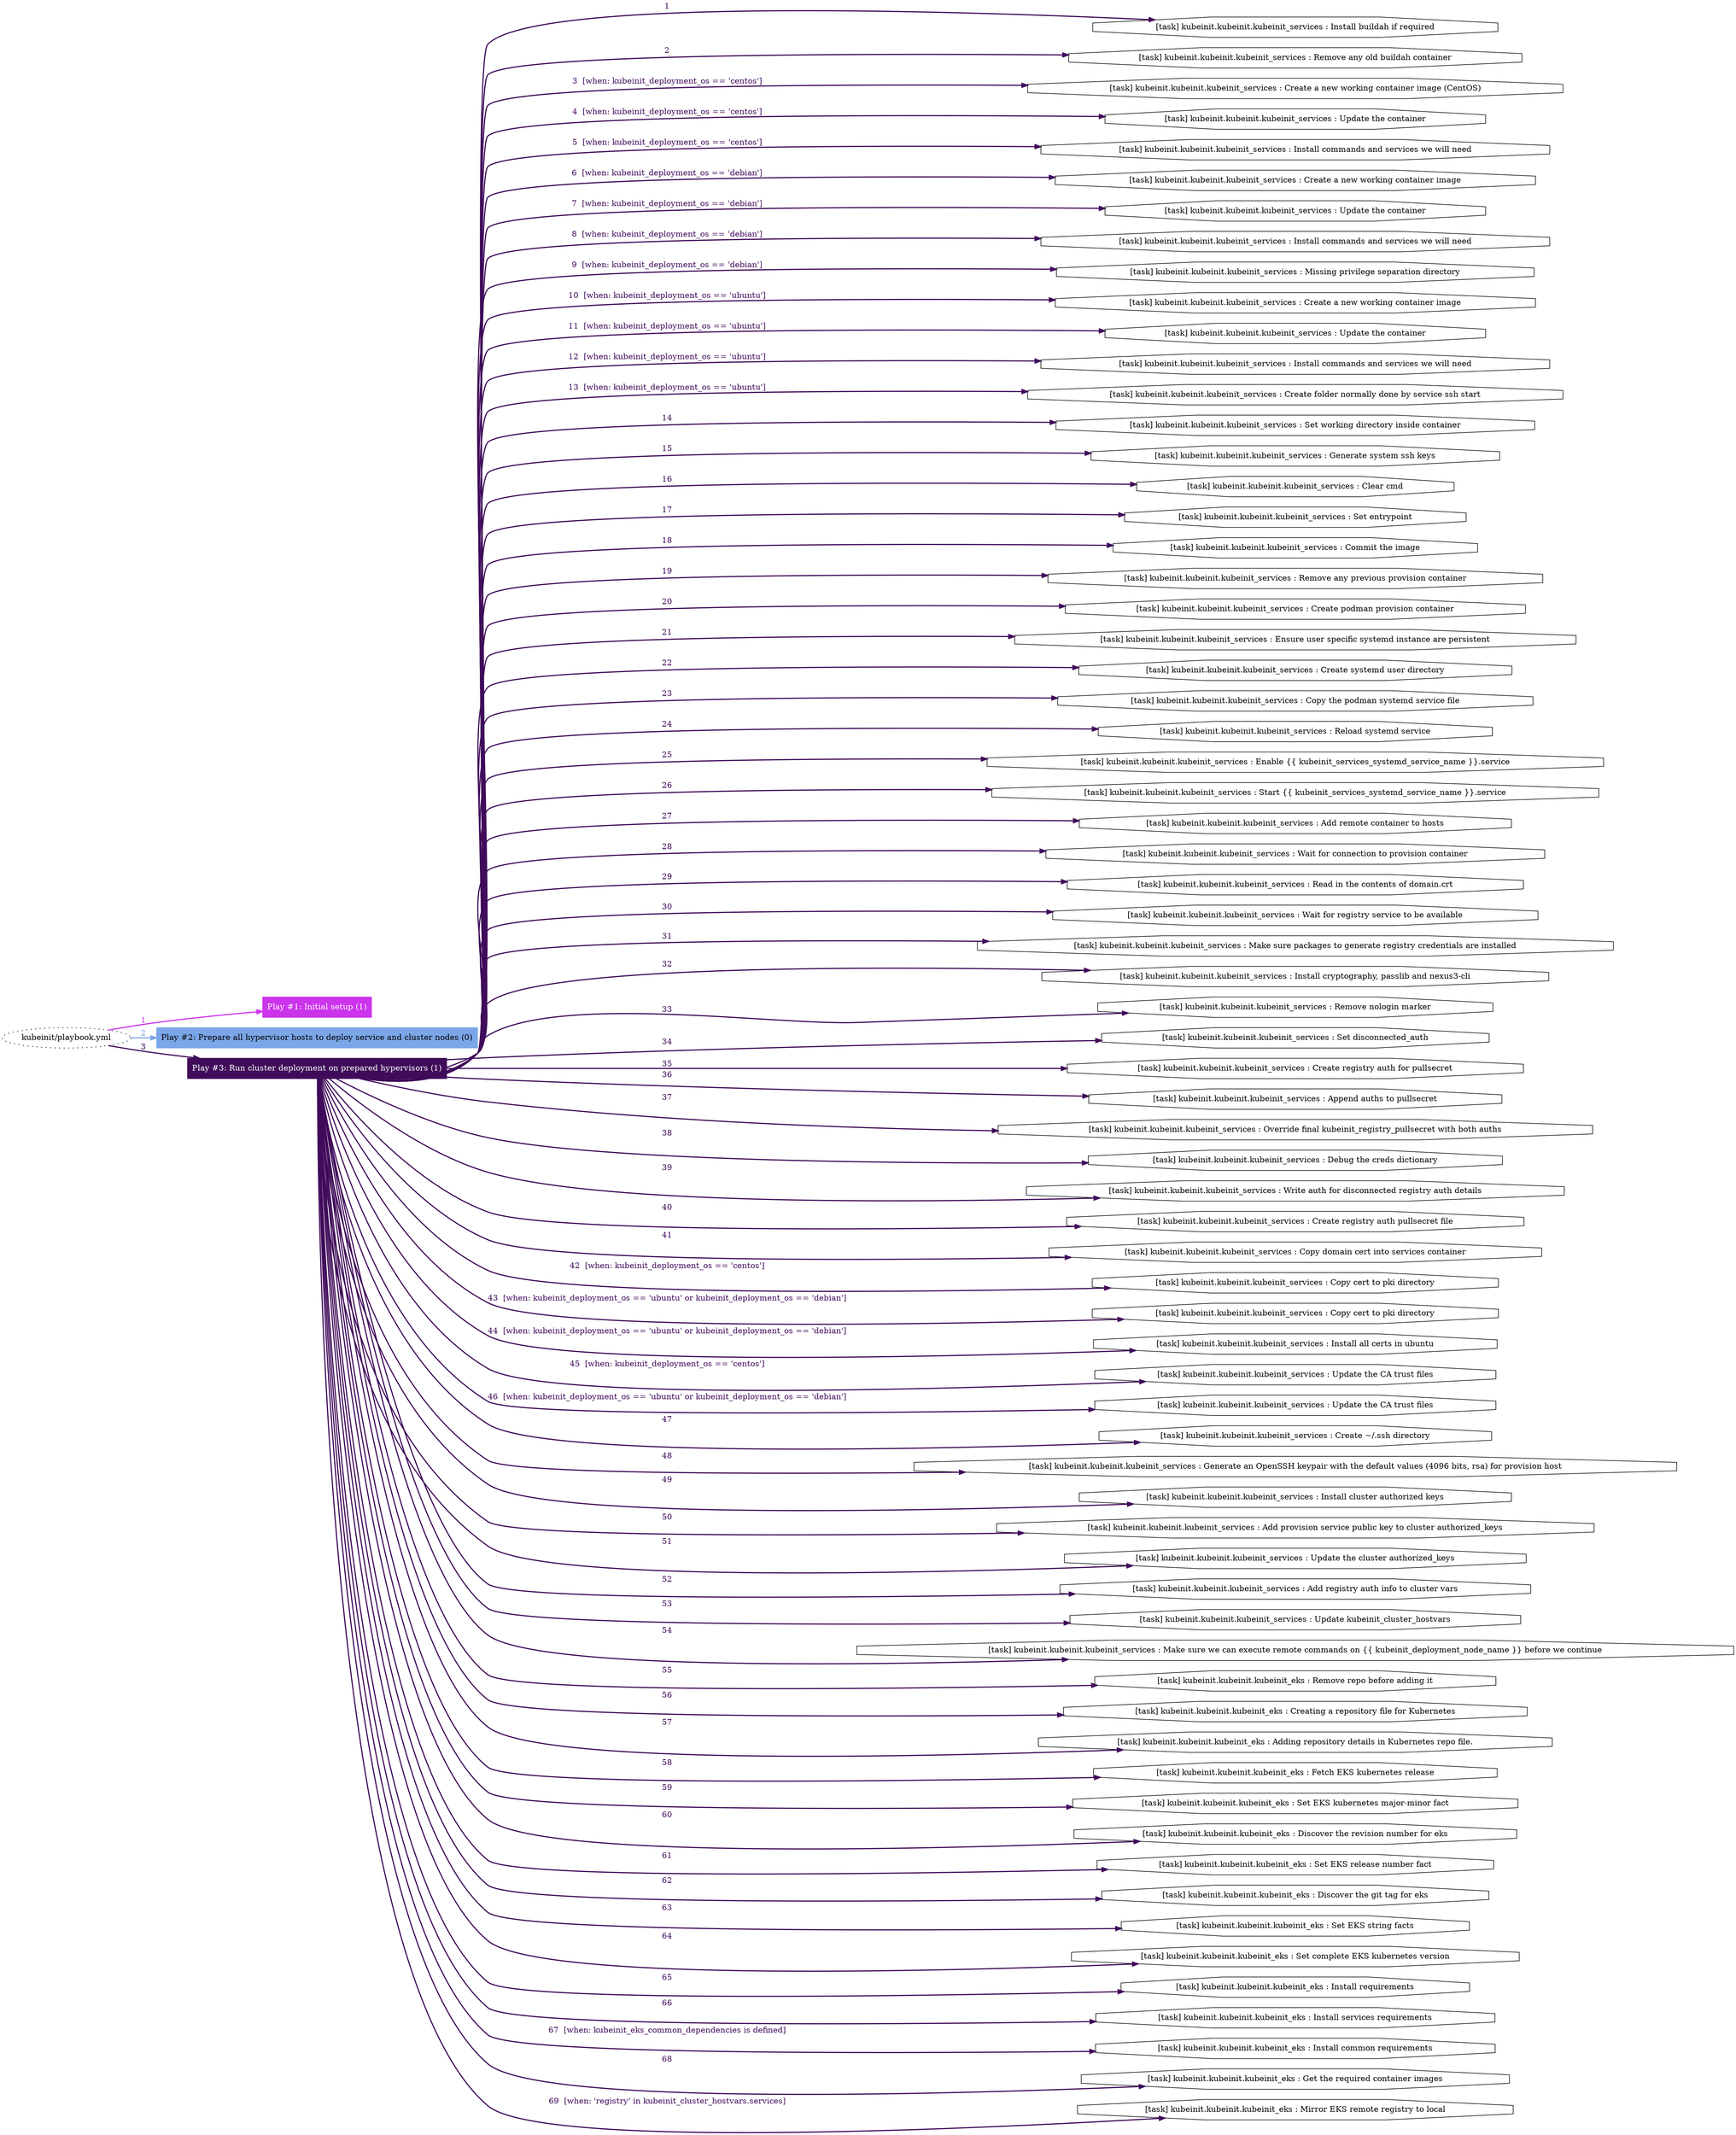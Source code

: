 digraph "kubeinit/playbook.yml "{
	graph [concentrate=true ordering=in rankdir=LR ratio=fill]
	edge [esep=5 sep=10]
	"kubeinit/playbook.yml" [id=root_node style=dotted]
	subgraph "Play #1: Initial setup (1) "{
		"Play #1: Initial setup (1)" [color="#cc34ec" fontcolor="#ffffff" id="play_d1ce98db-56b9-4367-83e6-b9c75d460e87" shape=box style=filled tooltip=localhost]
		"kubeinit/playbook.yml" -> "Play #1: Initial setup (1)" [label=1 color="#cc34ec" fontcolor="#cc34ec" id="edge_7ff2b257-e62a-438f-8847-86972c0bb6bd" style=bold]
	}
	subgraph "Play #2: Prepare all hypervisor hosts to deploy service and cluster nodes (0) "{
		"Play #2: Prepare all hypervisor hosts to deploy service and cluster nodes (0)" [color="#7ba6e8" fontcolor="#000000" id="play_77c966e4-2c8b-4941-9456-30c02b38c16c" shape=box style=filled tooltip=""]
		"kubeinit/playbook.yml" -> "Play #2: Prepare all hypervisor hosts to deploy service and cluster nodes (0)" [label=2 color="#7ba6e8" fontcolor="#7ba6e8" id="edge_d418c5f9-f0db-4f45-801e-8caaa80350ce" style=bold]
	}
	subgraph "Play #3: Run cluster deployment on prepared hypervisors (1) "{
		"Play #3: Run cluster deployment on prepared hypervisors (1)" [color="#400b5a" fontcolor="#ffffff" id="play_49821d0c-b25f-4211-a143-35076d3c09ac" shape=box style=filled tooltip=localhost]
		"kubeinit/playbook.yml" -> "Play #3: Run cluster deployment on prepared hypervisors (1)" [label=3 color="#400b5a" fontcolor="#400b5a" id="edge_45d13783-9625-4b9a-834d-e43a34e4fdc9" style=bold]
		"task_c6bcda0e-3ab2-425c-9dde-12a4aaa332e1" [label="[task] kubeinit.kubeinit.kubeinit_services : Install buildah if required" id="task_c6bcda0e-3ab2-425c-9dde-12a4aaa332e1" shape=octagon tooltip="[task] kubeinit.kubeinit.kubeinit_services : Install buildah if required"]
		"Play #3: Run cluster deployment on prepared hypervisors (1)" -> "task_c6bcda0e-3ab2-425c-9dde-12a4aaa332e1" [label=1 color="#400b5a" fontcolor="#400b5a" id="edge_451a1045-e6e0-485f-89e1-98a49f61aada" style=bold]
		"task_c48683ec-11ca-4e95-b5c0-f1fb47650cc5" [label="[task] kubeinit.kubeinit.kubeinit_services : Remove any old buildah container" id="task_c48683ec-11ca-4e95-b5c0-f1fb47650cc5" shape=octagon tooltip="[task] kubeinit.kubeinit.kubeinit_services : Remove any old buildah container"]
		"Play #3: Run cluster deployment on prepared hypervisors (1)" -> "task_c48683ec-11ca-4e95-b5c0-f1fb47650cc5" [label=2 color="#400b5a" fontcolor="#400b5a" id="edge_83759f3e-1c1f-45ae-a029-fc525a50f450" style=bold]
		"task_dd88581c-d7cc-44bd-84db-818c19a58221" [label="[task] kubeinit.kubeinit.kubeinit_services : Create a new working container image (CentOS)" id="task_dd88581c-d7cc-44bd-84db-818c19a58221" shape=octagon tooltip="[task] kubeinit.kubeinit.kubeinit_services : Create a new working container image (CentOS)"]
		"Play #3: Run cluster deployment on prepared hypervisors (1)" -> "task_dd88581c-d7cc-44bd-84db-818c19a58221" [label="3  [when: kubeinit_deployment_os == 'centos']" color="#400b5a" fontcolor="#400b5a" id="edge_e562919d-2953-4f8c-9328-b31ed795da04" style=bold]
		"task_e31b6765-98f5-4713-ba3c-31dba1b2d0c0" [label="[task] kubeinit.kubeinit.kubeinit_services : Update the container" id="task_e31b6765-98f5-4713-ba3c-31dba1b2d0c0" shape=octagon tooltip="[task] kubeinit.kubeinit.kubeinit_services : Update the container"]
		"Play #3: Run cluster deployment on prepared hypervisors (1)" -> "task_e31b6765-98f5-4713-ba3c-31dba1b2d0c0" [label="4  [when: kubeinit_deployment_os == 'centos']" color="#400b5a" fontcolor="#400b5a" id="edge_2292a292-aeef-4be2-a2d2-5b7d225a6341" style=bold]
		"task_caead5cd-cb7a-4295-8d02-856274e838ab" [label="[task] kubeinit.kubeinit.kubeinit_services : Install commands and services we will need" id="task_caead5cd-cb7a-4295-8d02-856274e838ab" shape=octagon tooltip="[task] kubeinit.kubeinit.kubeinit_services : Install commands and services we will need"]
		"Play #3: Run cluster deployment on prepared hypervisors (1)" -> "task_caead5cd-cb7a-4295-8d02-856274e838ab" [label="5  [when: kubeinit_deployment_os == 'centos']" color="#400b5a" fontcolor="#400b5a" id="edge_0cdfed45-bafa-413c-8660-beb0cbcfcc75" style=bold]
		"task_44d1f322-6aac-4eb1-94a2-3c84ccc26348" [label="[task] kubeinit.kubeinit.kubeinit_services : Create a new working container image" id="task_44d1f322-6aac-4eb1-94a2-3c84ccc26348" shape=octagon tooltip="[task] kubeinit.kubeinit.kubeinit_services : Create a new working container image"]
		"Play #3: Run cluster deployment on prepared hypervisors (1)" -> "task_44d1f322-6aac-4eb1-94a2-3c84ccc26348" [label="6  [when: kubeinit_deployment_os == 'debian']" color="#400b5a" fontcolor="#400b5a" id="edge_d234c0b1-4044-405d-bf6f-707ce54f5721" style=bold]
		"task_268a98a1-a673-45fd-bf52-fde843949c01" [label="[task] kubeinit.kubeinit.kubeinit_services : Update the container" id="task_268a98a1-a673-45fd-bf52-fde843949c01" shape=octagon tooltip="[task] kubeinit.kubeinit.kubeinit_services : Update the container"]
		"Play #3: Run cluster deployment on prepared hypervisors (1)" -> "task_268a98a1-a673-45fd-bf52-fde843949c01" [label="7  [when: kubeinit_deployment_os == 'debian']" color="#400b5a" fontcolor="#400b5a" id="edge_4a2268a1-c279-496c-8f89-2e9a4d80ff55" style=bold]
		"task_0d92315d-12db-4cd0-b05a-588312bad113" [label="[task] kubeinit.kubeinit.kubeinit_services : Install commands and services we will need" id="task_0d92315d-12db-4cd0-b05a-588312bad113" shape=octagon tooltip="[task] kubeinit.kubeinit.kubeinit_services : Install commands and services we will need"]
		"Play #3: Run cluster deployment on prepared hypervisors (1)" -> "task_0d92315d-12db-4cd0-b05a-588312bad113" [label="8  [when: kubeinit_deployment_os == 'debian']" color="#400b5a" fontcolor="#400b5a" id="edge_e633ee05-0b91-4076-bff3-b30c4de0ae67" style=bold]
		"task_4d2a4d43-ef48-456c-be91-4c6c1b87a233" [label="[task] kubeinit.kubeinit.kubeinit_services : Missing privilege separation directory" id="task_4d2a4d43-ef48-456c-be91-4c6c1b87a233" shape=octagon tooltip="[task] kubeinit.kubeinit.kubeinit_services : Missing privilege separation directory"]
		"Play #3: Run cluster deployment on prepared hypervisors (1)" -> "task_4d2a4d43-ef48-456c-be91-4c6c1b87a233" [label="9  [when: kubeinit_deployment_os == 'debian']" color="#400b5a" fontcolor="#400b5a" id="edge_cddd1904-259e-48b5-9fcc-074097dedd9e" style=bold]
		"task_102347fd-1d77-46a0-91b9-438559beab5a" [label="[task] kubeinit.kubeinit.kubeinit_services : Create a new working container image" id="task_102347fd-1d77-46a0-91b9-438559beab5a" shape=octagon tooltip="[task] kubeinit.kubeinit.kubeinit_services : Create a new working container image"]
		"Play #3: Run cluster deployment on prepared hypervisors (1)" -> "task_102347fd-1d77-46a0-91b9-438559beab5a" [label="10  [when: kubeinit_deployment_os == 'ubuntu']" color="#400b5a" fontcolor="#400b5a" id="edge_02c6c9d9-1883-40fe-af14-6b6ae4e5bed2" style=bold]
		"task_f5916e8e-e98a-44fe-b80b-e95a8efb849d" [label="[task] kubeinit.kubeinit.kubeinit_services : Update the container" id="task_f5916e8e-e98a-44fe-b80b-e95a8efb849d" shape=octagon tooltip="[task] kubeinit.kubeinit.kubeinit_services : Update the container"]
		"Play #3: Run cluster deployment on prepared hypervisors (1)" -> "task_f5916e8e-e98a-44fe-b80b-e95a8efb849d" [label="11  [when: kubeinit_deployment_os == 'ubuntu']" color="#400b5a" fontcolor="#400b5a" id="edge_02fb6fd0-8fd5-4b19-945d-f4889dd0b1b2" style=bold]
		"task_3ee8b335-6ad9-41e9-8493-6568c608599b" [label="[task] kubeinit.kubeinit.kubeinit_services : Install commands and services we will need" id="task_3ee8b335-6ad9-41e9-8493-6568c608599b" shape=octagon tooltip="[task] kubeinit.kubeinit.kubeinit_services : Install commands and services we will need"]
		"Play #3: Run cluster deployment on prepared hypervisors (1)" -> "task_3ee8b335-6ad9-41e9-8493-6568c608599b" [label="12  [when: kubeinit_deployment_os == 'ubuntu']" color="#400b5a" fontcolor="#400b5a" id="edge_16fa952d-3c9e-4e7a-aac7-210ca43d3273" style=bold]
		"task_5bd23d2a-ca7f-4402-8af8-d0656567f701" [label="[task] kubeinit.kubeinit.kubeinit_services : Create folder normally done by service ssh start" id="task_5bd23d2a-ca7f-4402-8af8-d0656567f701" shape=octagon tooltip="[task] kubeinit.kubeinit.kubeinit_services : Create folder normally done by service ssh start"]
		"Play #3: Run cluster deployment on prepared hypervisors (1)" -> "task_5bd23d2a-ca7f-4402-8af8-d0656567f701" [label="13  [when: kubeinit_deployment_os == 'ubuntu']" color="#400b5a" fontcolor="#400b5a" id="edge_98fa795d-6532-4e7c-acf3-54cd75c397e9" style=bold]
		"task_adb7d1d5-6e0c-4132-ae08-13bacac29228" [label="[task] kubeinit.kubeinit.kubeinit_services : Set working directory inside container" id="task_adb7d1d5-6e0c-4132-ae08-13bacac29228" shape=octagon tooltip="[task] kubeinit.kubeinit.kubeinit_services : Set working directory inside container"]
		"Play #3: Run cluster deployment on prepared hypervisors (1)" -> "task_adb7d1d5-6e0c-4132-ae08-13bacac29228" [label=14 color="#400b5a" fontcolor="#400b5a" id="edge_f6514643-0695-4857-898d-9f154982ea58" style=bold]
		"task_b46d3960-c0fc-4466-b82b-53dd513e1821" [label="[task] kubeinit.kubeinit.kubeinit_services : Generate system ssh keys" id="task_b46d3960-c0fc-4466-b82b-53dd513e1821" shape=octagon tooltip="[task] kubeinit.kubeinit.kubeinit_services : Generate system ssh keys"]
		"Play #3: Run cluster deployment on prepared hypervisors (1)" -> "task_b46d3960-c0fc-4466-b82b-53dd513e1821" [label=15 color="#400b5a" fontcolor="#400b5a" id="edge_1f308ee5-9559-4fa6-986e-ad93959efab4" style=bold]
		"task_3814b8a8-deda-45c0-a8e4-d183d154067b" [label="[task] kubeinit.kubeinit.kubeinit_services : Clear cmd" id="task_3814b8a8-deda-45c0-a8e4-d183d154067b" shape=octagon tooltip="[task] kubeinit.kubeinit.kubeinit_services : Clear cmd"]
		"Play #3: Run cluster deployment on prepared hypervisors (1)" -> "task_3814b8a8-deda-45c0-a8e4-d183d154067b" [label=16 color="#400b5a" fontcolor="#400b5a" id="edge_60b88bf4-e58e-4874-943c-ec84beecaae4" style=bold]
		"task_89b478f7-1a8f-4a97-af33-058da12d4558" [label="[task] kubeinit.kubeinit.kubeinit_services : Set entrypoint" id="task_89b478f7-1a8f-4a97-af33-058da12d4558" shape=octagon tooltip="[task] kubeinit.kubeinit.kubeinit_services : Set entrypoint"]
		"Play #3: Run cluster deployment on prepared hypervisors (1)" -> "task_89b478f7-1a8f-4a97-af33-058da12d4558" [label=17 color="#400b5a" fontcolor="#400b5a" id="edge_88120ba8-c28d-4f59-a713-a8d1c1f1b121" style=bold]
		"task_5cbf45d3-e7fd-4cd7-9ebe-29ca10306058" [label="[task] kubeinit.kubeinit.kubeinit_services : Commit the image" id="task_5cbf45d3-e7fd-4cd7-9ebe-29ca10306058" shape=octagon tooltip="[task] kubeinit.kubeinit.kubeinit_services : Commit the image"]
		"Play #3: Run cluster deployment on prepared hypervisors (1)" -> "task_5cbf45d3-e7fd-4cd7-9ebe-29ca10306058" [label=18 color="#400b5a" fontcolor="#400b5a" id="edge_7be3ffed-7331-4b3e-9018-8477468e7e98" style=bold]
		"task_71128a9b-ce1f-4e51-ac1a-aeeb596ac725" [label="[task] kubeinit.kubeinit.kubeinit_services : Remove any previous provision container" id="task_71128a9b-ce1f-4e51-ac1a-aeeb596ac725" shape=octagon tooltip="[task] kubeinit.kubeinit.kubeinit_services : Remove any previous provision container"]
		"Play #3: Run cluster deployment on prepared hypervisors (1)" -> "task_71128a9b-ce1f-4e51-ac1a-aeeb596ac725" [label=19 color="#400b5a" fontcolor="#400b5a" id="edge_73102169-4eb5-41f6-8a8e-a87f19c70ecc" style=bold]
		"task_397edd3f-03c2-4b9d-9c00-a02e468a5075" [label="[task] kubeinit.kubeinit.kubeinit_services : Create podman provision container" id="task_397edd3f-03c2-4b9d-9c00-a02e468a5075" shape=octagon tooltip="[task] kubeinit.kubeinit.kubeinit_services : Create podman provision container"]
		"Play #3: Run cluster deployment on prepared hypervisors (1)" -> "task_397edd3f-03c2-4b9d-9c00-a02e468a5075" [label=20 color="#400b5a" fontcolor="#400b5a" id="edge_e49ca47b-9d4d-410c-be6a-e3cbfc6d722a" style=bold]
		"task_fb51c0ec-03c1-4fd6-9b91-67193bbbdd2a" [label="[task] kubeinit.kubeinit.kubeinit_services : Ensure user specific systemd instance are persistent" id="task_fb51c0ec-03c1-4fd6-9b91-67193bbbdd2a" shape=octagon tooltip="[task] kubeinit.kubeinit.kubeinit_services : Ensure user specific systemd instance are persistent"]
		"Play #3: Run cluster deployment on prepared hypervisors (1)" -> "task_fb51c0ec-03c1-4fd6-9b91-67193bbbdd2a" [label=21 color="#400b5a" fontcolor="#400b5a" id="edge_0b99f21e-c2c8-4e9f-930c-e1c9d5a614ee" style=bold]
		"task_f4c29aa5-11a7-45dc-bc6a-97d1c45f6968" [label="[task] kubeinit.kubeinit.kubeinit_services : Create systemd user directory" id="task_f4c29aa5-11a7-45dc-bc6a-97d1c45f6968" shape=octagon tooltip="[task] kubeinit.kubeinit.kubeinit_services : Create systemd user directory"]
		"Play #3: Run cluster deployment on prepared hypervisors (1)" -> "task_f4c29aa5-11a7-45dc-bc6a-97d1c45f6968" [label=22 color="#400b5a" fontcolor="#400b5a" id="edge_c5d54576-e597-4b67-b5dd-5045421376bf" style=bold]
		"task_a7a896c9-087d-4053-81dd-2f8c9e410614" [label="[task] kubeinit.kubeinit.kubeinit_services : Copy the podman systemd service file" id="task_a7a896c9-087d-4053-81dd-2f8c9e410614" shape=octagon tooltip="[task] kubeinit.kubeinit.kubeinit_services : Copy the podman systemd service file"]
		"Play #3: Run cluster deployment on prepared hypervisors (1)" -> "task_a7a896c9-087d-4053-81dd-2f8c9e410614" [label=23 color="#400b5a" fontcolor="#400b5a" id="edge_c04adbc6-16f4-4eeb-ba30-7bc56f0697a9" style=bold]
		"task_23751828-bb89-433c-b07f-5cc101e1bff3" [label="[task] kubeinit.kubeinit.kubeinit_services : Reload systemd service" id="task_23751828-bb89-433c-b07f-5cc101e1bff3" shape=octagon tooltip="[task] kubeinit.kubeinit.kubeinit_services : Reload systemd service"]
		"Play #3: Run cluster deployment on prepared hypervisors (1)" -> "task_23751828-bb89-433c-b07f-5cc101e1bff3" [label=24 color="#400b5a" fontcolor="#400b5a" id="edge_a7409e8f-0658-45b8-943b-228d6c5312b2" style=bold]
		"task_8c68763d-1627-480a-8a8f-683728f5b4c8" [label="[task] kubeinit.kubeinit.kubeinit_services : Enable {{ kubeinit_services_systemd_service_name }}.service" id="task_8c68763d-1627-480a-8a8f-683728f5b4c8" shape=octagon tooltip="[task] kubeinit.kubeinit.kubeinit_services : Enable {{ kubeinit_services_systemd_service_name }}.service"]
		"Play #3: Run cluster deployment on prepared hypervisors (1)" -> "task_8c68763d-1627-480a-8a8f-683728f5b4c8" [label=25 color="#400b5a" fontcolor="#400b5a" id="edge_526e2255-8bd1-4236-bb70-4282cf43ae53" style=bold]
		"task_925044d9-24cb-4eff-b1b8-f7bd01e9a37e" [label="[task] kubeinit.kubeinit.kubeinit_services : Start {{ kubeinit_services_systemd_service_name }}.service" id="task_925044d9-24cb-4eff-b1b8-f7bd01e9a37e" shape=octagon tooltip="[task] kubeinit.kubeinit.kubeinit_services : Start {{ kubeinit_services_systemd_service_name }}.service"]
		"Play #3: Run cluster deployment on prepared hypervisors (1)" -> "task_925044d9-24cb-4eff-b1b8-f7bd01e9a37e" [label=26 color="#400b5a" fontcolor="#400b5a" id="edge_02ad4633-1af4-4d1c-bb36-16396c8e5ea3" style=bold]
		"task_6b2df032-06b9-430b-a15c-4ef65b8aece0" [label="[task] kubeinit.kubeinit.kubeinit_services : Add remote container to hosts" id="task_6b2df032-06b9-430b-a15c-4ef65b8aece0" shape=octagon tooltip="[task] kubeinit.kubeinit.kubeinit_services : Add remote container to hosts"]
		"Play #3: Run cluster deployment on prepared hypervisors (1)" -> "task_6b2df032-06b9-430b-a15c-4ef65b8aece0" [label=27 color="#400b5a" fontcolor="#400b5a" id="edge_6862f8f0-9fb0-42b1-857d-e05468c7d374" style=bold]
		"task_7ad56856-ffcf-4bf5-bc30-19dab8300f05" [label="[task] kubeinit.kubeinit.kubeinit_services : Wait for connection to provision container" id="task_7ad56856-ffcf-4bf5-bc30-19dab8300f05" shape=octagon tooltip="[task] kubeinit.kubeinit.kubeinit_services : Wait for connection to provision container"]
		"Play #3: Run cluster deployment on prepared hypervisors (1)" -> "task_7ad56856-ffcf-4bf5-bc30-19dab8300f05" [label=28 color="#400b5a" fontcolor="#400b5a" id="edge_d68cb8a6-788b-4a9e-9639-6dbb73c50782" style=bold]
		"task_f78293a8-5daf-436c-a1bb-4aa6a28b588e" [label="[task] kubeinit.kubeinit.kubeinit_services : Read in the contents of domain.crt" id="task_f78293a8-5daf-436c-a1bb-4aa6a28b588e" shape=octagon tooltip="[task] kubeinit.kubeinit.kubeinit_services : Read in the contents of domain.crt"]
		"Play #3: Run cluster deployment on prepared hypervisors (1)" -> "task_f78293a8-5daf-436c-a1bb-4aa6a28b588e" [label=29 color="#400b5a" fontcolor="#400b5a" id="edge_90139f82-c74f-4aa6-b93f-4ba8fd3d05e9" style=bold]
		"task_bab8bbe1-3fe8-4b20-bf99-f49d499b8cc2" [label="[task] kubeinit.kubeinit.kubeinit_services : Wait for registry service to be available" id="task_bab8bbe1-3fe8-4b20-bf99-f49d499b8cc2" shape=octagon tooltip="[task] kubeinit.kubeinit.kubeinit_services : Wait for registry service to be available"]
		"Play #3: Run cluster deployment on prepared hypervisors (1)" -> "task_bab8bbe1-3fe8-4b20-bf99-f49d499b8cc2" [label=30 color="#400b5a" fontcolor="#400b5a" id="edge_16fc2fd4-74f6-4f71-bd64-68dc044743cd" style=bold]
		"task_18175b10-c886-4f0f-9b4f-b975d1c52913" [label="[task] kubeinit.kubeinit.kubeinit_services : Make sure packages to generate registry credentials are installed" id="task_18175b10-c886-4f0f-9b4f-b975d1c52913" shape=octagon tooltip="[task] kubeinit.kubeinit.kubeinit_services : Make sure packages to generate registry credentials are installed"]
		"Play #3: Run cluster deployment on prepared hypervisors (1)" -> "task_18175b10-c886-4f0f-9b4f-b975d1c52913" [label=31 color="#400b5a" fontcolor="#400b5a" id="edge_02074246-cad5-4c9b-bced-db0fb77f31c0" style=bold]
		"task_a11fdec6-a2f7-43ee-82d6-ad6f243b269f" [label="[task] kubeinit.kubeinit.kubeinit_services : Install cryptography, passlib and nexus3-cli" id="task_a11fdec6-a2f7-43ee-82d6-ad6f243b269f" shape=octagon tooltip="[task] kubeinit.kubeinit.kubeinit_services : Install cryptography, passlib and nexus3-cli"]
		"Play #3: Run cluster deployment on prepared hypervisors (1)" -> "task_a11fdec6-a2f7-43ee-82d6-ad6f243b269f" [label=32 color="#400b5a" fontcolor="#400b5a" id="edge_18d714dc-826e-4cb5-ae52-ce623c68e393" style=bold]
		"task_90c364c3-e72c-493b-a493-01a475da575c" [label="[task] kubeinit.kubeinit.kubeinit_services : Remove nologin marker" id="task_90c364c3-e72c-493b-a493-01a475da575c" shape=octagon tooltip="[task] kubeinit.kubeinit.kubeinit_services : Remove nologin marker"]
		"Play #3: Run cluster deployment on prepared hypervisors (1)" -> "task_90c364c3-e72c-493b-a493-01a475da575c" [label=33 color="#400b5a" fontcolor="#400b5a" id="edge_7df6e4e1-833d-47fc-9372-79fda2594f7a" style=bold]
		"task_a473ea65-a2aa-4970-be06-b4aa88d9428a" [label="[task] kubeinit.kubeinit.kubeinit_services : Set disconnected_auth" id="task_a473ea65-a2aa-4970-be06-b4aa88d9428a" shape=octagon tooltip="[task] kubeinit.kubeinit.kubeinit_services : Set disconnected_auth"]
		"Play #3: Run cluster deployment on prepared hypervisors (1)" -> "task_a473ea65-a2aa-4970-be06-b4aa88d9428a" [label=34 color="#400b5a" fontcolor="#400b5a" id="edge_45ebfdb6-c529-4b6a-9a9e-e931b5977866" style=bold]
		"task_fb252cc0-1bf3-43ba-b4be-d8513d19e5ef" [label="[task] kubeinit.kubeinit.kubeinit_services : Create registry auth for pullsecret" id="task_fb252cc0-1bf3-43ba-b4be-d8513d19e5ef" shape=octagon tooltip="[task] kubeinit.kubeinit.kubeinit_services : Create registry auth for pullsecret"]
		"Play #3: Run cluster deployment on prepared hypervisors (1)" -> "task_fb252cc0-1bf3-43ba-b4be-d8513d19e5ef" [label=35 color="#400b5a" fontcolor="#400b5a" id="edge_675f5313-ed28-409a-86b5-8147b5951c79" style=bold]
		"task_7b1bbe75-5fec-46e8-a02b-28030b4c4f41" [label="[task] kubeinit.kubeinit.kubeinit_services : Append auths to pullsecret" id="task_7b1bbe75-5fec-46e8-a02b-28030b4c4f41" shape=octagon tooltip="[task] kubeinit.kubeinit.kubeinit_services : Append auths to pullsecret"]
		"Play #3: Run cluster deployment on prepared hypervisors (1)" -> "task_7b1bbe75-5fec-46e8-a02b-28030b4c4f41" [label=36 color="#400b5a" fontcolor="#400b5a" id="edge_782326b3-2033-4444-a4eb-1b983a60b64d" style=bold]
		"task_2373b716-dc3c-4c69-988c-4f5e2d2ceebb" [label="[task] kubeinit.kubeinit.kubeinit_services : Override final kubeinit_registry_pullsecret with both auths" id="task_2373b716-dc3c-4c69-988c-4f5e2d2ceebb" shape=octagon tooltip="[task] kubeinit.kubeinit.kubeinit_services : Override final kubeinit_registry_pullsecret with both auths"]
		"Play #3: Run cluster deployment on prepared hypervisors (1)" -> "task_2373b716-dc3c-4c69-988c-4f5e2d2ceebb" [label=37 color="#400b5a" fontcolor="#400b5a" id="edge_dc088f52-09bf-45a1-8327-13713b656ce1" style=bold]
		"task_bb159b23-913c-4d40-8ccf-8cb29c30bcec" [label="[task] kubeinit.kubeinit.kubeinit_services : Debug the creds dictionary" id="task_bb159b23-913c-4d40-8ccf-8cb29c30bcec" shape=octagon tooltip="[task] kubeinit.kubeinit.kubeinit_services : Debug the creds dictionary"]
		"Play #3: Run cluster deployment on prepared hypervisors (1)" -> "task_bb159b23-913c-4d40-8ccf-8cb29c30bcec" [label=38 color="#400b5a" fontcolor="#400b5a" id="edge_889f8a6f-c77c-46d0-9068-7db941e162bb" style=bold]
		"task_03b6b0ff-2cc5-4d62-96ce-0426bd01c41f" [label="[task] kubeinit.kubeinit.kubeinit_services : Write auth for disconnected registry auth details" id="task_03b6b0ff-2cc5-4d62-96ce-0426bd01c41f" shape=octagon tooltip="[task] kubeinit.kubeinit.kubeinit_services : Write auth for disconnected registry auth details"]
		"Play #3: Run cluster deployment on prepared hypervisors (1)" -> "task_03b6b0ff-2cc5-4d62-96ce-0426bd01c41f" [label=39 color="#400b5a" fontcolor="#400b5a" id="edge_f88e39b6-2713-4fd8-9837-f2f9f94e65f6" style=bold]
		"task_2b78a603-d897-4402-8671-48057f2b1e78" [label="[task] kubeinit.kubeinit.kubeinit_services : Create registry auth pullsecret file" id="task_2b78a603-d897-4402-8671-48057f2b1e78" shape=octagon tooltip="[task] kubeinit.kubeinit.kubeinit_services : Create registry auth pullsecret file"]
		"Play #3: Run cluster deployment on prepared hypervisors (1)" -> "task_2b78a603-d897-4402-8671-48057f2b1e78" [label=40 color="#400b5a" fontcolor="#400b5a" id="edge_ae15649a-f732-440b-b061-90519aa82d87" style=bold]
		"task_1db3dc05-b9de-4d18-9aa5-f801ead2bdfa" [label="[task] kubeinit.kubeinit.kubeinit_services : Copy domain cert into services container" id="task_1db3dc05-b9de-4d18-9aa5-f801ead2bdfa" shape=octagon tooltip="[task] kubeinit.kubeinit.kubeinit_services : Copy domain cert into services container"]
		"Play #3: Run cluster deployment on prepared hypervisors (1)" -> "task_1db3dc05-b9de-4d18-9aa5-f801ead2bdfa" [label=41 color="#400b5a" fontcolor="#400b5a" id="edge_0bb6bc23-c3d2-4b1e-9bed-6b0ceeb06679" style=bold]
		"task_772aa12b-935d-4b50-8e76-5cc3ba463c32" [label="[task] kubeinit.kubeinit.kubeinit_services : Copy cert to pki directory" id="task_772aa12b-935d-4b50-8e76-5cc3ba463c32" shape=octagon tooltip="[task] kubeinit.kubeinit.kubeinit_services : Copy cert to pki directory"]
		"Play #3: Run cluster deployment on prepared hypervisors (1)" -> "task_772aa12b-935d-4b50-8e76-5cc3ba463c32" [label="42  [when: kubeinit_deployment_os == 'centos']" color="#400b5a" fontcolor="#400b5a" id="edge_a87bf7e7-0f3b-49cb-acd6-7d1bba233eb1" style=bold]
		"task_df46d3f1-cc20-4b25-bb61-ccda21e63e88" [label="[task] kubeinit.kubeinit.kubeinit_services : Copy cert to pki directory" id="task_df46d3f1-cc20-4b25-bb61-ccda21e63e88" shape=octagon tooltip="[task] kubeinit.kubeinit.kubeinit_services : Copy cert to pki directory"]
		"Play #3: Run cluster deployment on prepared hypervisors (1)" -> "task_df46d3f1-cc20-4b25-bb61-ccda21e63e88" [label="43  [when: kubeinit_deployment_os == 'ubuntu' or kubeinit_deployment_os == 'debian']" color="#400b5a" fontcolor="#400b5a" id="edge_f6a3ba89-264c-40ff-8cc6-c1f037903161" style=bold]
		"task_ec902eed-cf57-4b07-9ab9-a87f08509a4b" [label="[task] kubeinit.kubeinit.kubeinit_services : Install all certs in ubuntu" id="task_ec902eed-cf57-4b07-9ab9-a87f08509a4b" shape=octagon tooltip="[task] kubeinit.kubeinit.kubeinit_services : Install all certs in ubuntu"]
		"Play #3: Run cluster deployment on prepared hypervisors (1)" -> "task_ec902eed-cf57-4b07-9ab9-a87f08509a4b" [label="44  [when: kubeinit_deployment_os == 'ubuntu' or kubeinit_deployment_os == 'debian']" color="#400b5a" fontcolor="#400b5a" id="edge_f6575062-206f-4a4d-b2c8-d7cc70e15562" style=bold]
		"task_eb590ae4-6a7e-4ac8-9cbb-f093b8c80960" [label="[task] kubeinit.kubeinit.kubeinit_services : Update the CA trust files" id="task_eb590ae4-6a7e-4ac8-9cbb-f093b8c80960" shape=octagon tooltip="[task] kubeinit.kubeinit.kubeinit_services : Update the CA trust files"]
		"Play #3: Run cluster deployment on prepared hypervisors (1)" -> "task_eb590ae4-6a7e-4ac8-9cbb-f093b8c80960" [label="45  [when: kubeinit_deployment_os == 'centos']" color="#400b5a" fontcolor="#400b5a" id="edge_8ada8c90-c69d-433e-ba05-5c06cccefb09" style=bold]
		"task_bdbe13a7-6c0b-4357-a5d3-72fa58a7e548" [label="[task] kubeinit.kubeinit.kubeinit_services : Update the CA trust files" id="task_bdbe13a7-6c0b-4357-a5d3-72fa58a7e548" shape=octagon tooltip="[task] kubeinit.kubeinit.kubeinit_services : Update the CA trust files"]
		"Play #3: Run cluster deployment on prepared hypervisors (1)" -> "task_bdbe13a7-6c0b-4357-a5d3-72fa58a7e548" [label="46  [when: kubeinit_deployment_os == 'ubuntu' or kubeinit_deployment_os == 'debian']" color="#400b5a" fontcolor="#400b5a" id="edge_c07c6832-d1c9-4b4a-a1b3-681e52b01b35" style=bold]
		"task_f64fac20-b876-47e8-8b97-1611f2da3473" [label="[task] kubeinit.kubeinit.kubeinit_services : Create ~/.ssh directory" id="task_f64fac20-b876-47e8-8b97-1611f2da3473" shape=octagon tooltip="[task] kubeinit.kubeinit.kubeinit_services : Create ~/.ssh directory"]
		"Play #3: Run cluster deployment on prepared hypervisors (1)" -> "task_f64fac20-b876-47e8-8b97-1611f2da3473" [label=47 color="#400b5a" fontcolor="#400b5a" id="edge_ce003611-8f23-4138-bd07-d6048b1aed0f" style=bold]
		"task_b37c3522-c0b8-4b21-8f0b-c7f9f5ad582c" [label="[task] kubeinit.kubeinit.kubeinit_services : Generate an OpenSSH keypair with the default values (4096 bits, rsa) for provision host" id="task_b37c3522-c0b8-4b21-8f0b-c7f9f5ad582c" shape=octagon tooltip="[task] kubeinit.kubeinit.kubeinit_services : Generate an OpenSSH keypair with the default values (4096 bits, rsa) for provision host"]
		"Play #3: Run cluster deployment on prepared hypervisors (1)" -> "task_b37c3522-c0b8-4b21-8f0b-c7f9f5ad582c" [label=48 color="#400b5a" fontcolor="#400b5a" id="edge_9dae48ec-d796-492e-875f-66cf1f5ca775" style=bold]
		"task_c4c86a29-7c7a-4a91-9b1e-675d2ab4b1f1" [label="[task] kubeinit.kubeinit.kubeinit_services : Install cluster authorized keys" id="task_c4c86a29-7c7a-4a91-9b1e-675d2ab4b1f1" shape=octagon tooltip="[task] kubeinit.kubeinit.kubeinit_services : Install cluster authorized keys"]
		"Play #3: Run cluster deployment on prepared hypervisors (1)" -> "task_c4c86a29-7c7a-4a91-9b1e-675d2ab4b1f1" [label=49 color="#400b5a" fontcolor="#400b5a" id="edge_4cba4d03-1b04-41d7-a19e-9fdd3643475a" style=bold]
		"task_83fdf92f-251c-4ccc-87e3-8c673fafb7c9" [label="[task] kubeinit.kubeinit.kubeinit_services : Add provision service public key to cluster authorized_keys" id="task_83fdf92f-251c-4ccc-87e3-8c673fafb7c9" shape=octagon tooltip="[task] kubeinit.kubeinit.kubeinit_services : Add provision service public key to cluster authorized_keys"]
		"Play #3: Run cluster deployment on prepared hypervisors (1)" -> "task_83fdf92f-251c-4ccc-87e3-8c673fafb7c9" [label=50 color="#400b5a" fontcolor="#400b5a" id="edge_f73adade-ba72-4e1a-bdc6-c8ceaa46a7d2" style=bold]
		"task_b09724d6-fd98-44fd-9a08-958a2be860d8" [label="[task] kubeinit.kubeinit.kubeinit_services : Update the cluster authorized_keys" id="task_b09724d6-fd98-44fd-9a08-958a2be860d8" shape=octagon tooltip="[task] kubeinit.kubeinit.kubeinit_services : Update the cluster authorized_keys"]
		"Play #3: Run cluster deployment on prepared hypervisors (1)" -> "task_b09724d6-fd98-44fd-9a08-958a2be860d8" [label=51 color="#400b5a" fontcolor="#400b5a" id="edge_0fe642c4-054e-41fc-b3df-406ade8f4c25" style=bold]
		"task_354f0086-d8b6-4946-b893-56edbbc2c96f" [label="[task] kubeinit.kubeinit.kubeinit_services : Add registry auth info to cluster vars" id="task_354f0086-d8b6-4946-b893-56edbbc2c96f" shape=octagon tooltip="[task] kubeinit.kubeinit.kubeinit_services : Add registry auth info to cluster vars"]
		"Play #3: Run cluster deployment on prepared hypervisors (1)" -> "task_354f0086-d8b6-4946-b893-56edbbc2c96f" [label=52 color="#400b5a" fontcolor="#400b5a" id="edge_678b9f95-2c4c-43a1-a496-8066cb86a64f" style=bold]
		"task_3bb825f4-6530-45cf-a4d0-c62b91956b5b" [label="[task] kubeinit.kubeinit.kubeinit_services : Update kubeinit_cluster_hostvars" id="task_3bb825f4-6530-45cf-a4d0-c62b91956b5b" shape=octagon tooltip="[task] kubeinit.kubeinit.kubeinit_services : Update kubeinit_cluster_hostvars"]
		"Play #3: Run cluster deployment on prepared hypervisors (1)" -> "task_3bb825f4-6530-45cf-a4d0-c62b91956b5b" [label=53 color="#400b5a" fontcolor="#400b5a" id="edge_b3c66965-e5f4-4100-a467-db6411f00d90" style=bold]
		"task_df3d28e9-c054-4888-812a-80590a8bf8b3" [label="[task] kubeinit.kubeinit.kubeinit_services : Make sure we can execute remote commands on {{ kubeinit_deployment_node_name }} before we continue" id="task_df3d28e9-c054-4888-812a-80590a8bf8b3" shape=octagon tooltip="[task] kubeinit.kubeinit.kubeinit_services : Make sure we can execute remote commands on {{ kubeinit_deployment_node_name }} before we continue"]
		"Play #3: Run cluster deployment on prepared hypervisors (1)" -> "task_df3d28e9-c054-4888-812a-80590a8bf8b3" [label=54 color="#400b5a" fontcolor="#400b5a" id="edge_a91bca80-a413-425e-aad7-a7a4e53d565e" style=bold]
		"task_d03ae718-df33-4695-925e-fe3dd595978b" [label="[task] kubeinit.kubeinit.kubeinit_eks : Remove repo before adding it" id="task_d03ae718-df33-4695-925e-fe3dd595978b" shape=octagon tooltip="[task] kubeinit.kubeinit.kubeinit_eks : Remove repo before adding it"]
		"Play #3: Run cluster deployment on prepared hypervisors (1)" -> "task_d03ae718-df33-4695-925e-fe3dd595978b" [label=55 color="#400b5a" fontcolor="#400b5a" id="edge_25ec9d9e-bfc2-4451-9d8a-5dce15d4238d" style=bold]
		"task_b85b5a8b-766c-4e6e-a8be-20722fe38df9" [label="[task] kubeinit.kubeinit.kubeinit_eks : Creating a repository file for Kubernetes" id="task_b85b5a8b-766c-4e6e-a8be-20722fe38df9" shape=octagon tooltip="[task] kubeinit.kubeinit.kubeinit_eks : Creating a repository file for Kubernetes"]
		"Play #3: Run cluster deployment on prepared hypervisors (1)" -> "task_b85b5a8b-766c-4e6e-a8be-20722fe38df9" [label=56 color="#400b5a" fontcolor="#400b5a" id="edge_c4af919e-d7cf-4dec-b774-ae7692faa382" style=bold]
		"task_d88de841-1adb-4651-ae31-d99616e4e1cb" [label="[task] kubeinit.kubeinit.kubeinit_eks : Adding repository details in Kubernetes repo file." id="task_d88de841-1adb-4651-ae31-d99616e4e1cb" shape=octagon tooltip="[task] kubeinit.kubeinit.kubeinit_eks : Adding repository details in Kubernetes repo file."]
		"Play #3: Run cluster deployment on prepared hypervisors (1)" -> "task_d88de841-1adb-4651-ae31-d99616e4e1cb" [label=57 color="#400b5a" fontcolor="#400b5a" id="edge_0cc02898-5c67-4518-bd35-f3e5bfa31d36" style=bold]
		"task_fc46793f-af5e-4edb-a709-fba7651e9204" [label="[task] kubeinit.kubeinit.kubeinit_eks : Fetch EKS kubernetes release" id="task_fc46793f-af5e-4edb-a709-fba7651e9204" shape=octagon tooltip="[task] kubeinit.kubeinit.kubeinit_eks : Fetch EKS kubernetes release"]
		"Play #3: Run cluster deployment on prepared hypervisors (1)" -> "task_fc46793f-af5e-4edb-a709-fba7651e9204" [label=58 color="#400b5a" fontcolor="#400b5a" id="edge_7dfd7171-4da5-4455-a625-df7706c8a663" style=bold]
		"task_c25725dc-d59e-4775-9b44-f056bcbfaf63" [label="[task] kubeinit.kubeinit.kubeinit_eks : Set EKS kubernetes major-minor fact" id="task_c25725dc-d59e-4775-9b44-f056bcbfaf63" shape=octagon tooltip="[task] kubeinit.kubeinit.kubeinit_eks : Set EKS kubernetes major-minor fact"]
		"Play #3: Run cluster deployment on prepared hypervisors (1)" -> "task_c25725dc-d59e-4775-9b44-f056bcbfaf63" [label=59 color="#400b5a" fontcolor="#400b5a" id="edge_0f56f101-6857-4daa-831f-bf3cff3e81e6" style=bold]
		"task_f47ae24a-1224-40e6-a27f-3d7dfb5a4875" [label="[task] kubeinit.kubeinit.kubeinit_eks : Discover the revision number for eks" id="task_f47ae24a-1224-40e6-a27f-3d7dfb5a4875" shape=octagon tooltip="[task] kubeinit.kubeinit.kubeinit_eks : Discover the revision number for eks"]
		"Play #3: Run cluster deployment on prepared hypervisors (1)" -> "task_f47ae24a-1224-40e6-a27f-3d7dfb5a4875" [label=60 color="#400b5a" fontcolor="#400b5a" id="edge_2e382566-ecd3-4651-b1d5-c415f468bc88" style=bold]
		"task_eea12f31-f219-47d4-bb00-5e807b9aa8b9" [label="[task] kubeinit.kubeinit.kubeinit_eks : Set EKS release number fact" id="task_eea12f31-f219-47d4-bb00-5e807b9aa8b9" shape=octagon tooltip="[task] kubeinit.kubeinit.kubeinit_eks : Set EKS release number fact"]
		"Play #3: Run cluster deployment on prepared hypervisors (1)" -> "task_eea12f31-f219-47d4-bb00-5e807b9aa8b9" [label=61 color="#400b5a" fontcolor="#400b5a" id="edge_c3875781-e4ff-4862-822e-89d3cd3209ab" style=bold]
		"task_bd2c493a-aa60-48cb-b510-ea5033298ad0" [label="[task] kubeinit.kubeinit.kubeinit_eks : Discover the git tag for eks" id="task_bd2c493a-aa60-48cb-b510-ea5033298ad0" shape=octagon tooltip="[task] kubeinit.kubeinit.kubeinit_eks : Discover the git tag for eks"]
		"Play #3: Run cluster deployment on prepared hypervisors (1)" -> "task_bd2c493a-aa60-48cb-b510-ea5033298ad0" [label=62 color="#400b5a" fontcolor="#400b5a" id="edge_6a3d916b-cf32-4c49-8418-3b0cf359e730" style=bold]
		"task_bfceade7-b2c5-43f0-afd4-0884615ca117" [label="[task] kubeinit.kubeinit.kubeinit_eks : Set EKS string facts" id="task_bfceade7-b2c5-43f0-afd4-0884615ca117" shape=octagon tooltip="[task] kubeinit.kubeinit.kubeinit_eks : Set EKS string facts"]
		"Play #3: Run cluster deployment on prepared hypervisors (1)" -> "task_bfceade7-b2c5-43f0-afd4-0884615ca117" [label=63 color="#400b5a" fontcolor="#400b5a" id="edge_6c72e7af-b35d-4487-8970-928135a7823b" style=bold]
		"task_eea3e50c-ea25-47de-b8f2-1567b2aa1e47" [label="[task] kubeinit.kubeinit.kubeinit_eks : Set complete EKS kubernetes version" id="task_eea3e50c-ea25-47de-b8f2-1567b2aa1e47" shape=octagon tooltip="[task] kubeinit.kubeinit.kubeinit_eks : Set complete EKS kubernetes version"]
		"Play #3: Run cluster deployment on prepared hypervisors (1)" -> "task_eea3e50c-ea25-47de-b8f2-1567b2aa1e47" [label=64 color="#400b5a" fontcolor="#400b5a" id="edge_e2720c16-e45f-4ff5-a0f5-4a276f2c6adb" style=bold]
		"task_ff86e299-08ce-49c7-a8af-ea37b03acf89" [label="[task] kubeinit.kubeinit.kubeinit_eks : Install requirements" id="task_ff86e299-08ce-49c7-a8af-ea37b03acf89" shape=octagon tooltip="[task] kubeinit.kubeinit.kubeinit_eks : Install requirements"]
		"Play #3: Run cluster deployment on prepared hypervisors (1)" -> "task_ff86e299-08ce-49c7-a8af-ea37b03acf89" [label=65 color="#400b5a" fontcolor="#400b5a" id="edge_0fa9648f-0034-424d-9053-eaafac59f8b9" style=bold]
		"task_ff4107c9-165d-4369-8a23-25470b4b436b" [label="[task] kubeinit.kubeinit.kubeinit_eks : Install services requirements" id="task_ff4107c9-165d-4369-8a23-25470b4b436b" shape=octagon tooltip="[task] kubeinit.kubeinit.kubeinit_eks : Install services requirements"]
		"Play #3: Run cluster deployment on prepared hypervisors (1)" -> "task_ff4107c9-165d-4369-8a23-25470b4b436b" [label=66 color="#400b5a" fontcolor="#400b5a" id="edge_68281668-c0c7-490b-b27f-63f33cd9cbbb" style=bold]
		"task_a62648c1-422d-4c2e-8a0a-1aadd0a7722d" [label="[task] kubeinit.kubeinit.kubeinit_eks : Install common requirements" id="task_a62648c1-422d-4c2e-8a0a-1aadd0a7722d" shape=octagon tooltip="[task] kubeinit.kubeinit.kubeinit_eks : Install common requirements"]
		"Play #3: Run cluster deployment on prepared hypervisors (1)" -> "task_a62648c1-422d-4c2e-8a0a-1aadd0a7722d" [label="67  [when: kubeinit_eks_common_dependencies is defined]" color="#400b5a" fontcolor="#400b5a" id="edge_06177485-4337-4202-a640-5a776ebf3c34" style=bold]
		"task_f7efccde-0827-4f96-a7f5-45dac77c80ff" [label="[task] kubeinit.kubeinit.kubeinit_eks : Get the required container images" id="task_f7efccde-0827-4f96-a7f5-45dac77c80ff" shape=octagon tooltip="[task] kubeinit.kubeinit.kubeinit_eks : Get the required container images"]
		"Play #3: Run cluster deployment on prepared hypervisors (1)" -> "task_f7efccde-0827-4f96-a7f5-45dac77c80ff" [label=68 color="#400b5a" fontcolor="#400b5a" id="edge_9db00c4a-cd14-4944-9ae5-87967d8a5649" style=bold]
		"task_1677cd38-24dc-450f-b043-16256f53551c" [label="[task] kubeinit.kubeinit.kubeinit_eks : Mirror EKS remote registry to local" id="task_1677cd38-24dc-450f-b043-16256f53551c" shape=octagon tooltip="[task] kubeinit.kubeinit.kubeinit_eks : Mirror EKS remote registry to local"]
		"Play #3: Run cluster deployment on prepared hypervisors (1)" -> "task_1677cd38-24dc-450f-b043-16256f53551c" [label="69  [when: 'registry' in kubeinit_cluster_hostvars.services]" color="#400b5a" fontcolor="#400b5a" id="edge_14b3653e-54c9-41e9-a448-a0728c02898a" style=bold]
	}
}

